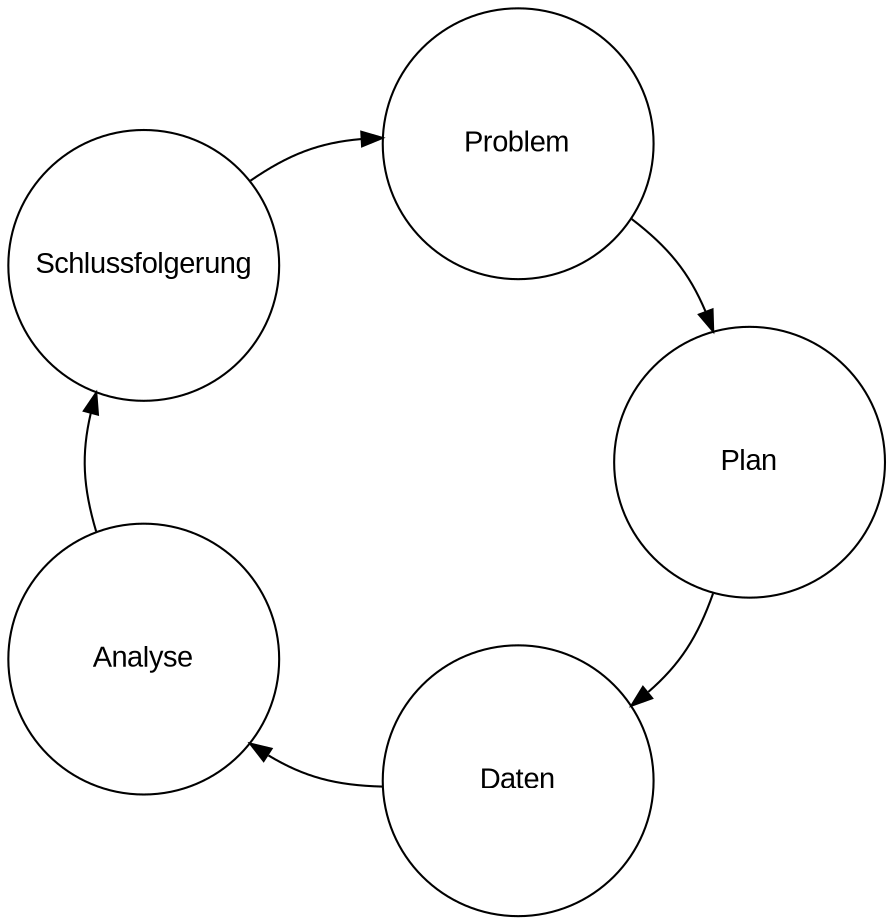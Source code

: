 digraph PPDAS {

   layout=circo;

    splines=curved;

    node [shape=circle fontname=Arial fixedsize=true width=1.8]

    D  [label="Daten"]
    A  [label="Analyse"]
    C  [label="Schlussfolgerung"]
    P1 [label="Problem"]
    P2 [label="Plan"]
    
    D -> A -> C -> P1 -> P2 -> D;
    

}